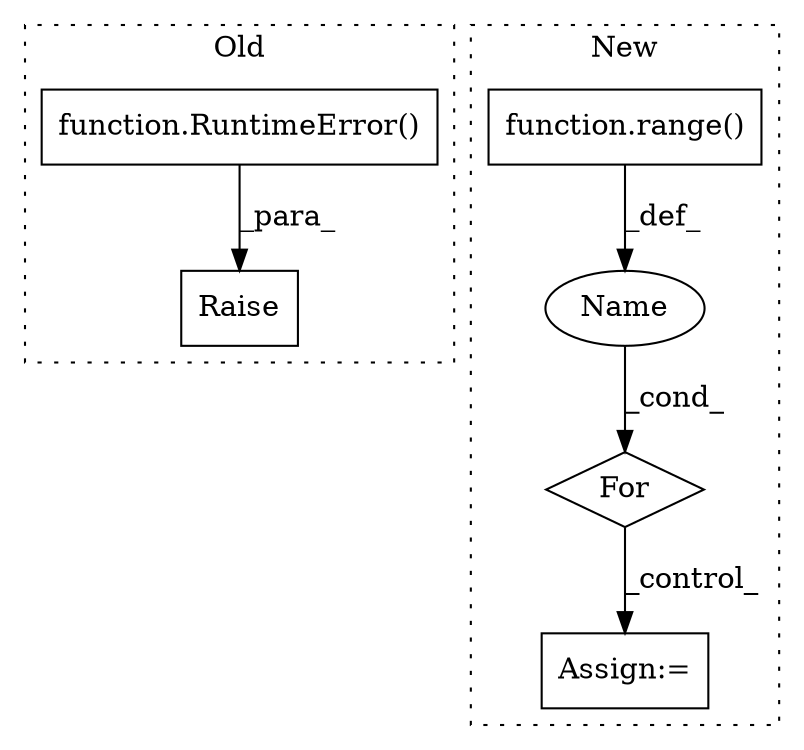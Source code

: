 digraph G {
subgraph cluster0 {
1 [label="function.RuntimeError()" a="75" s="15808,15853" l="13,1" shape="box"];
3 [label="Raise" a="91" s="15802" l="6" shape="box"];
label = "Old";
style="dotted";
}
subgraph cluster1 {
2 [label="function.range()" a="75" s="16444,16462" l="6,1" shape="box"];
4 [label="For" a="107" s="16435,16463" l="4,18" shape="diamond"];
5 [label="Name" a="87" s="16439" l="1" shape="ellipse"];
6 [label="Assign:=" a="68" s="16860" l="3" shape="box"];
label = "New";
style="dotted";
}
1 -> 3 [label="_para_"];
2 -> 5 [label="_def_"];
4 -> 6 [label="_control_"];
5 -> 4 [label="_cond_"];
}